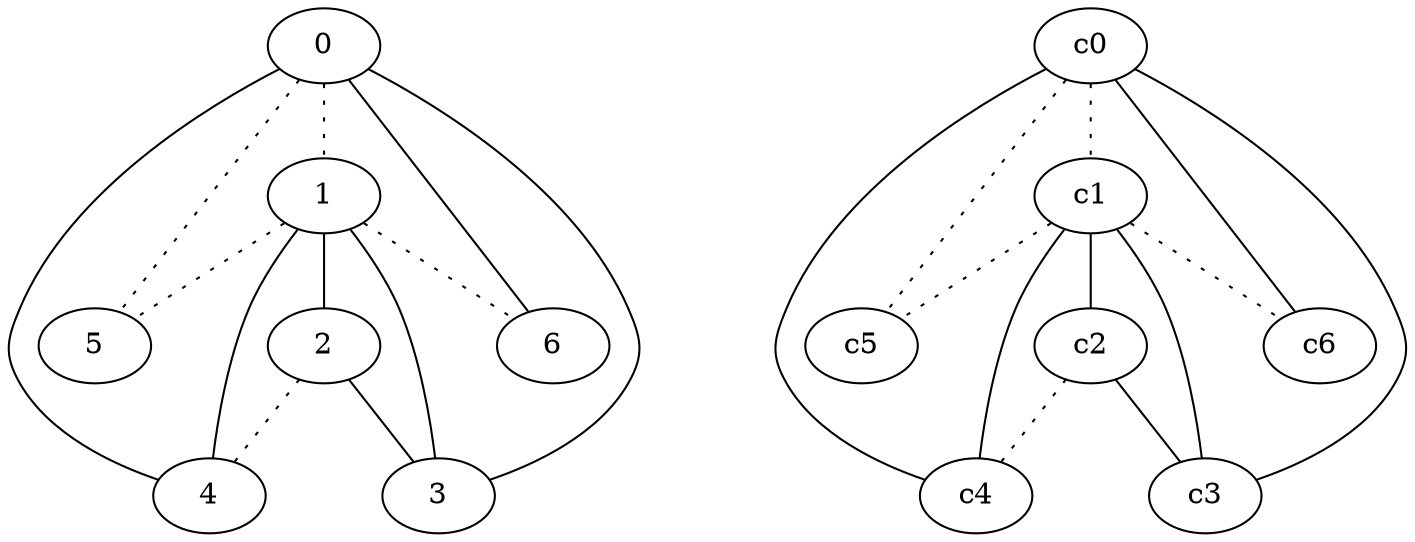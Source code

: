 graph {
a0[label=0];
a1[label=1];
a2[label=2];
a3[label=3];
a4[label=4];
a5[label=5];
a6[label=6];
a0 -- a1 [style=dotted];
a0 -- a3;
a0 -- a4;
a0 -- a5 [style=dotted];
a0 -- a6;
a1 -- a2;
a1 -- a3;
a1 -- a4;
a1 -- a5 [style=dotted];
a1 -- a6 [style=dotted];
a2 -- a3;
a2 -- a4 [style=dotted];
c0 -- c1 [style=dotted];
c0 -- c3;
c0 -- c4;
c0 -- c5 [style=dotted];
c0 -- c6;
c1 -- c2;
c1 -- c3;
c1 -- c4;
c1 -- c5 [style=dotted];
c1 -- c6 [style=dotted];
c2 -- c3;
c2 -- c4 [style=dotted];
}
